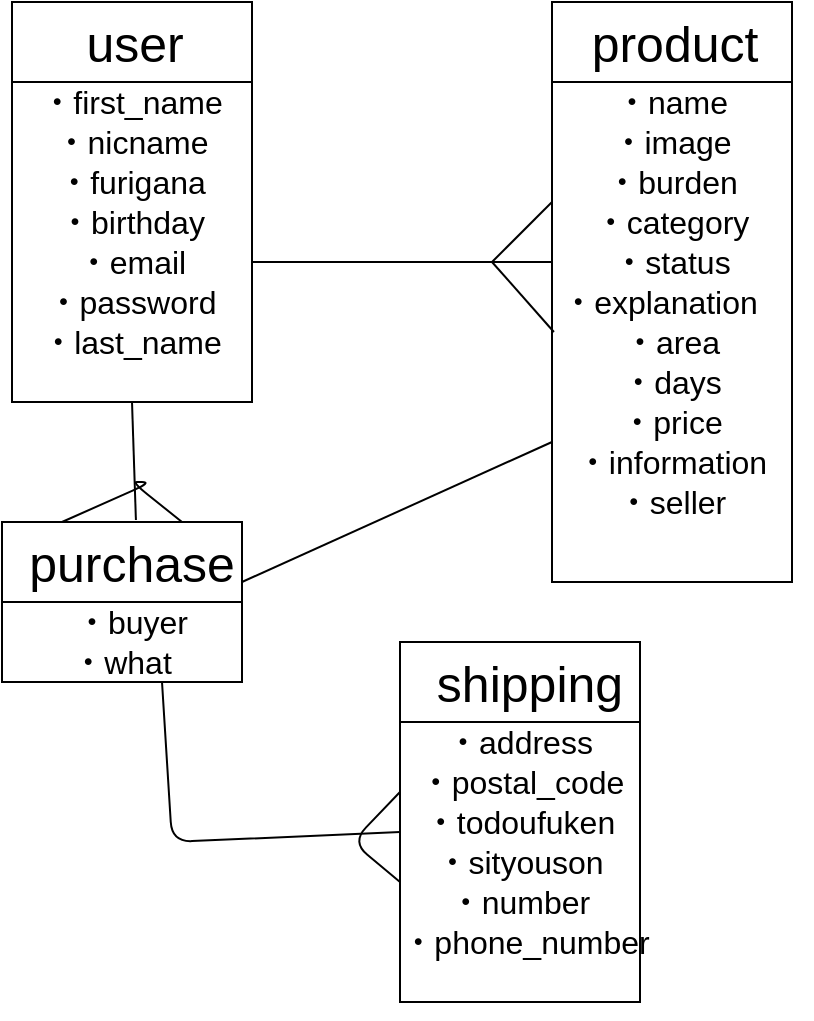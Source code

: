 <mxfile>
    <diagram id="PXDq4ERHji3AWVbzBYjK" name="ページ1">
        <mxGraphModel dx="410" dy="1367" grid="1" gridSize="10" guides="1" tooltips="1" connect="1" arrows="1" fold="1" page="1" pageScale="1" pageWidth="827" pageHeight="1169" math="0" shadow="0">
            <root>
                <mxCell id="0"/>
                <mxCell id="1" parent="0"/>
                <mxCell id="5" value="" style="rounded=0;whiteSpace=wrap;html=1;fontFamily=Helvetica;" parent="1" vertex="1">
                    <mxGeometry x="90" y="-180" width="120" height="60" as="geometry"/>
                </mxCell>
                <mxCell id="6" value="" style="rounded=0;whiteSpace=wrap;html=1;" parent="1" vertex="1">
                    <mxGeometry x="90" y="-140" width="120" height="160" as="geometry"/>
                </mxCell>
                <mxCell id="10" value="&lt;font style=&quot;font-size: 25px&quot;&gt;user&amp;nbsp;&lt;/font&gt;" style="text;html=1;strokeColor=none;fillColor=none;align=center;verticalAlign=middle;whiteSpace=wrap;rounded=0;fontFamily=Helvetica;" parent="1" vertex="1">
                    <mxGeometry x="90" y="-170" width="130" height="20" as="geometry"/>
                </mxCell>
                <mxCell id="11" value="&lt;font style=&quot;font-size: 16px&quot;&gt;・first_name&lt;/font&gt;" style="text;html=1;strokeColor=none;fillColor=none;align=center;verticalAlign=middle;whiteSpace=wrap;rounded=0;fontFamily=Helvetica;" parent="1" vertex="1">
                    <mxGeometry x="90" y="-140" width="120" height="20" as="geometry"/>
                </mxCell>
                <mxCell id="16" value="&lt;font style=&quot;font-size: 16px&quot;&gt;・birthday&lt;/font&gt;" style="text;html=1;strokeColor=none;fillColor=none;align=center;verticalAlign=middle;whiteSpace=wrap;rounded=0;fontFamily=Helvetica;" parent="1" vertex="1">
                    <mxGeometry x="90" y="-80" width="120" height="20" as="geometry"/>
                </mxCell>
                <mxCell id="17" value="&lt;font style=&quot;font-size: 16px&quot;&gt;・email&lt;br&gt;&lt;/font&gt;" style="text;html=1;strokeColor=none;fillColor=none;align=center;verticalAlign=middle;whiteSpace=wrap;rounded=0;fontFamily=Helvetica;" parent="1" vertex="1">
                    <mxGeometry x="90" y="-60" width="120" height="20" as="geometry"/>
                </mxCell>
                <mxCell id="18" value="&lt;span style=&quot;font-size: 16px&quot;&gt;・password&lt;/span&gt;" style="text;html=1;strokeColor=none;fillColor=none;align=center;verticalAlign=middle;whiteSpace=wrap;rounded=0;fontFamily=Helvetica;" parent="1" vertex="1">
                    <mxGeometry x="90" y="-40" width="120" height="20" as="geometry"/>
                </mxCell>
                <mxCell id="19" value="&lt;span style=&quot;font-size: 16px&quot;&gt;・nicname&lt;/span&gt;" style="text;html=1;strokeColor=none;fillColor=none;align=center;verticalAlign=middle;whiteSpace=wrap;rounded=0;fontFamily=Helvetica;" parent="1" vertex="1">
                    <mxGeometry x="110" y="-120" width="80" height="20" as="geometry"/>
                </mxCell>
                <mxCell id="20" value="&lt;span style=&quot;font-size: 16px&quot;&gt;・furigana&lt;/span&gt;" style="text;html=1;strokeColor=none;fillColor=none;align=center;verticalAlign=middle;whiteSpace=wrap;rounded=0;fontFamily=Helvetica;" parent="1" vertex="1">
                    <mxGeometry x="90" y="-100" width="120" height="20" as="geometry"/>
                </mxCell>
                <mxCell id="21" style="edgeStyle=orthogonalEdgeStyle;rounded=0;orthogonalLoop=1;jettySize=auto;html=1;exitX=0.5;exitY=1;exitDx=0;exitDy=0;fontFamily=Helvetica;" parent="1" source="6" target="6" edge="1">
                    <mxGeometry relative="1" as="geometry"/>
                </mxCell>
                <mxCell id="24" value="" style="rounded=0;whiteSpace=wrap;html=1;fontFamily=Helvetica;" parent="1" vertex="1">
                    <mxGeometry x="360" y="-180" width="120" height="60" as="geometry"/>
                </mxCell>
                <mxCell id="25" value="" style="rounded=0;whiteSpace=wrap;html=1;fontFamily=Helvetica;" parent="1" vertex="1">
                    <mxGeometry x="360" y="-140" width="120" height="250" as="geometry"/>
                </mxCell>
                <mxCell id="26" value="&lt;font style=&quot;font-size: 25px&quot;&gt;product&amp;nbsp;&lt;/font&gt;" style="text;html=1;strokeColor=none;fillColor=none;align=center;verticalAlign=middle;whiteSpace=wrap;rounded=0;fontFamily=Helvetica;" parent="1" vertex="1">
                    <mxGeometry x="360" y="-170" width="130" height="20" as="geometry"/>
                </mxCell>
                <mxCell id="27" value="&lt;span style=&quot;font-size: 16px&quot;&gt;・name&lt;/span&gt;" style="text;html=1;strokeColor=none;fillColor=none;align=center;verticalAlign=middle;whiteSpace=wrap;rounded=0;fontFamily=Helvetica;" parent="1" vertex="1">
                    <mxGeometry x="360" y="-140" width="120" height="20" as="geometry"/>
                </mxCell>
                <mxCell id="28" value="&lt;span style=&quot;font-size: 16px&quot;&gt;・status&lt;/span&gt;" style="text;html=1;strokeColor=none;fillColor=none;align=center;verticalAlign=middle;whiteSpace=wrap;rounded=0;fontFamily=Helvetica;" parent="1" vertex="1">
                    <mxGeometry x="360" y="-60" width="120" height="20" as="geometry"/>
                </mxCell>
                <mxCell id="29" value="&lt;span style=&quot;font-size: 16px&quot;&gt;・category&lt;/span&gt;" style="text;html=1;strokeColor=none;fillColor=none;align=center;verticalAlign=middle;whiteSpace=wrap;rounded=0;fontFamily=Helvetica;" parent="1" vertex="1">
                    <mxGeometry x="360" y="-80" width="120" height="20" as="geometry"/>
                </mxCell>
                <mxCell id="30" value="&lt;span style=&quot;font-size: 16px&quot;&gt;・burden&lt;/span&gt;" style="text;html=1;strokeColor=none;fillColor=none;align=center;verticalAlign=middle;whiteSpace=wrap;rounded=0;fontFamily=Helvetica;" parent="1" vertex="1">
                    <mxGeometry x="360" y="-100" width="120" height="20" as="geometry"/>
                </mxCell>
                <mxCell id="31" value="&lt;span style=&quot;font-size: 16px&quot;&gt;・image&lt;/span&gt;" style="text;html=1;strokeColor=none;fillColor=none;align=center;verticalAlign=middle;whiteSpace=wrap;rounded=0;fontFamily=Helvetica;" parent="1" vertex="1">
                    <mxGeometry x="360" y="-120" width="120" height="20" as="geometry"/>
                </mxCell>
                <mxCell id="34" value="&lt;span style=&quot;font-size: 16px&quot;&gt;・last_name&lt;/span&gt;" style="text;html=1;strokeColor=none;fillColor=none;align=center;verticalAlign=middle;whiteSpace=wrap;rounded=0;fontFamily=Helvetica;" parent="1" vertex="1">
                    <mxGeometry x="90" y="-20" width="120" height="20" as="geometry"/>
                </mxCell>
                <mxCell id="35" value="&lt;font style=&quot;font-size: 16px&quot;&gt;・days&lt;br&gt;&lt;/font&gt;" style="text;html=1;strokeColor=none;fillColor=none;align=center;verticalAlign=middle;whiteSpace=wrap;rounded=0;fontFamily=Helvetica;" parent="1" vertex="1">
                    <mxGeometry x="360" width="120" height="20" as="geometry"/>
                </mxCell>
                <mxCell id="36" value="&lt;font style=&quot;font-size: 16px&quot;&gt;・area&lt;br&gt;&lt;/font&gt;" style="text;html=1;strokeColor=none;fillColor=none;align=center;verticalAlign=middle;whiteSpace=wrap;rounded=0;fontFamily=Helvetica;" parent="1" vertex="1">
                    <mxGeometry x="360" y="-20" width="120" height="20" as="geometry"/>
                </mxCell>
                <mxCell id="37" value="&lt;font style=&quot;font-size: 16px&quot;&gt;・explanation&lt;br&gt;&lt;/font&gt;" style="text;html=1;strokeColor=none;fillColor=none;align=center;verticalAlign=middle;whiteSpace=wrap;rounded=0;fontFamily=Helvetica;" parent="1" vertex="1">
                    <mxGeometry x="354" y="-40" width="120" height="20" as="geometry"/>
                </mxCell>
                <mxCell id="38" value="&lt;font style=&quot;font-size: 16px&quot;&gt;・seller&lt;br&gt;&lt;/font&gt;" style="text;html=1;strokeColor=none;fillColor=none;align=center;verticalAlign=middle;whiteSpace=wrap;rounded=0;fontFamily=Helvetica;" parent="1" vertex="1">
                    <mxGeometry x="360" y="60" width="120" height="20" as="geometry"/>
                </mxCell>
                <mxCell id="39" value="&lt;font style=&quot;font-size: 16px&quot;&gt;・information&lt;br&gt;&lt;/font&gt;" style="text;html=1;strokeColor=none;fillColor=none;align=center;verticalAlign=middle;whiteSpace=wrap;rounded=0;fontFamily=Helvetica;" parent="1" vertex="1">
                    <mxGeometry x="360" y="40" width="120" height="20" as="geometry"/>
                </mxCell>
                <mxCell id="40" value="&lt;font style=&quot;font-size: 16px&quot;&gt;・price&lt;br&gt;&lt;/font&gt;" style="text;html=1;strokeColor=none;fillColor=none;align=center;verticalAlign=middle;whiteSpace=wrap;rounded=0;fontFamily=Helvetica;" parent="1" vertex="1">
                    <mxGeometry x="360" y="20" width="120" height="20" as="geometry"/>
                </mxCell>
                <mxCell id="42" value="" style="rounded=0;whiteSpace=wrap;html=1;fontFamily=Helvetica;" parent="1" vertex="1">
                    <mxGeometry x="85" y="80" width="120" height="60" as="geometry"/>
                </mxCell>
                <mxCell id="43" value="" style="rounded=0;whiteSpace=wrap;html=1;" parent="1" vertex="1">
                    <mxGeometry x="85" y="120" width="120" height="40" as="geometry"/>
                </mxCell>
                <mxCell id="44" value="&lt;span style=&quot;font-size: 25px&quot;&gt;purchase&lt;/span&gt;" style="text;html=1;strokeColor=none;fillColor=none;align=center;verticalAlign=middle;whiteSpace=wrap;rounded=0;fontFamily=Helvetica;" parent="1" vertex="1">
                    <mxGeometry x="85" y="90" width="130" height="20" as="geometry"/>
                </mxCell>
                <mxCell id="45" value="&lt;span style=&quot;font-size: 16px&quot;&gt;・buyer&lt;/span&gt;" style="text;html=1;strokeColor=none;fillColor=none;align=center;verticalAlign=middle;whiteSpace=wrap;rounded=0;fontFamily=Helvetica;" parent="1" vertex="1">
                    <mxGeometry x="90" y="120" width="120" height="20" as="geometry"/>
                </mxCell>
                <mxCell id="49" value="&lt;span style=&quot;font-size: 16px&quot;&gt;・what&lt;/span&gt;" style="text;html=1;strokeColor=none;fillColor=none;align=center;verticalAlign=middle;whiteSpace=wrap;rounded=0;fontFamily=Helvetica;" parent="1" vertex="1">
                    <mxGeometry x="105" y="140" width="80" height="20" as="geometry"/>
                </mxCell>
                <mxCell id="51" style="edgeStyle=orthogonalEdgeStyle;rounded=0;orthogonalLoop=1;jettySize=auto;html=1;exitX=0.5;exitY=1;exitDx=0;exitDy=0;fontFamily=Helvetica;" parent="1" source="43" target="43" edge="1">
                    <mxGeometry relative="1" as="geometry"/>
                </mxCell>
                <mxCell id="53" value="" style="rounded=0;whiteSpace=wrap;html=1;fontFamily=Helvetica;" parent="1" vertex="1">
                    <mxGeometry x="284" y="140" width="120" height="60" as="geometry"/>
                </mxCell>
                <mxCell id="54" value="" style="rounded=0;whiteSpace=wrap;html=1;" parent="1" vertex="1">
                    <mxGeometry x="284" y="180" width="120" height="140" as="geometry"/>
                </mxCell>
                <mxCell id="55" value="&lt;span style=&quot;font-size: 25px&quot;&gt;shipping&lt;/span&gt;" style="text;html=1;strokeColor=none;fillColor=none;align=center;verticalAlign=middle;whiteSpace=wrap;rounded=0;fontFamily=Helvetica;" parent="1" vertex="1">
                    <mxGeometry x="284" y="150" width="130" height="20" as="geometry"/>
                </mxCell>
                <mxCell id="56" value="&lt;span style=&quot;font-size: 16px&quot;&gt;・address&lt;/span&gt;" style="text;html=1;strokeColor=none;fillColor=none;align=center;verticalAlign=middle;whiteSpace=wrap;rounded=0;fontFamily=Helvetica;" parent="1" vertex="1">
                    <mxGeometry x="284" y="180" width="120" height="20" as="geometry"/>
                </mxCell>
                <mxCell id="57" value="&lt;font style=&quot;font-size: 16px&quot;&gt;・sityouson&lt;/font&gt;" style="text;html=1;strokeColor=none;fillColor=none;align=center;verticalAlign=middle;whiteSpace=wrap;rounded=0;fontFamily=Helvetica;" parent="1" vertex="1">
                    <mxGeometry x="284" y="240" width="120" height="20" as="geometry"/>
                </mxCell>
                <mxCell id="58" value="&lt;font style=&quot;font-size: 16px&quot;&gt;・number&lt;br&gt;&lt;/font&gt;" style="text;html=1;strokeColor=none;fillColor=none;align=center;verticalAlign=middle;whiteSpace=wrap;rounded=0;fontFamily=Helvetica;" parent="1" vertex="1">
                    <mxGeometry x="284" y="260" width="120" height="20" as="geometry"/>
                </mxCell>
                <mxCell id="59" value="&lt;span style=&quot;font-size: 16px&quot;&gt;・phone_number&lt;/span&gt;" style="text;html=1;strokeColor=none;fillColor=none;align=center;verticalAlign=middle;whiteSpace=wrap;rounded=0;fontFamily=Helvetica;" parent="1" vertex="1">
                    <mxGeometry x="284" y="280" width="126" height="20" as="geometry"/>
                </mxCell>
                <mxCell id="60" value="&lt;span style=&quot;font-size: 16px&quot;&gt;・postal_code&lt;/span&gt;" style="text;html=1;strokeColor=none;fillColor=none;align=center;verticalAlign=middle;whiteSpace=wrap;rounded=0;fontFamily=Helvetica;" parent="1" vertex="1">
                    <mxGeometry x="290" y="200" width="110" height="20" as="geometry"/>
                </mxCell>
                <mxCell id="61" value="&lt;span style=&quot;font-size: 16px&quot;&gt;・todoufuken&lt;/span&gt;" style="text;html=1;strokeColor=none;fillColor=none;align=center;verticalAlign=middle;whiteSpace=wrap;rounded=0;fontFamily=Helvetica;" parent="1" vertex="1">
                    <mxGeometry x="284" y="220" width="120" height="20" as="geometry"/>
                </mxCell>
                <mxCell id="62" style="edgeStyle=orthogonalEdgeStyle;rounded=0;orthogonalLoop=1;jettySize=auto;html=1;exitX=0.5;exitY=1;exitDx=0;exitDy=0;fontFamily=Helvetica;" parent="1" source="54" target="54" edge="1">
                    <mxGeometry relative="1" as="geometry"/>
                </mxCell>
                <mxCell id="67" value="" style="endArrow=none;html=1;fontFamily=Helvetica;entryX=0;entryY=0.5;entryDx=0;entryDy=0;exitX=1;exitY=0.5;exitDx=0;exitDy=0;" parent="1" source="17" target="28" edge="1">
                    <mxGeometry width="50" height="50" relative="1" as="geometry">
                        <mxPoint x="240" y="90" as="sourcePoint"/>
                        <mxPoint x="290" y="40" as="targetPoint"/>
                    </mxGeometry>
                </mxCell>
                <mxCell id="68" value="" style="endArrow=none;html=1;fontFamily=Helvetica;entryX=0;entryY=1;entryDx=0;entryDy=0;" parent="1" target="30" edge="1">
                    <mxGeometry width="50" height="50" relative="1" as="geometry">
                        <mxPoint x="330" y="-50" as="sourcePoint"/>
                        <mxPoint x="370" y="-40" as="targetPoint"/>
                    </mxGeometry>
                </mxCell>
                <mxCell id="69" value="" style="endArrow=none;html=1;fontFamily=Helvetica;entryX=0;entryY=1;entryDx=0;entryDy=0;exitX=0.058;exitY=1.25;exitDx=0;exitDy=0;exitPerimeter=0;" parent="1" source="37" edge="1">
                    <mxGeometry width="50" height="50" relative="1" as="geometry">
                        <mxPoint x="280" y="110" as="sourcePoint"/>
                        <mxPoint x="330" y="-50" as="targetPoint"/>
                    </mxGeometry>
                </mxCell>
                <mxCell id="73" value="" style="endArrow=none;html=1;fontFamily=Helvetica;entryX=0.5;entryY=1;entryDx=0;entryDy=0;exitX=0.558;exitY=-0.017;exitDx=0;exitDy=0;exitPerimeter=0;" parent="1" source="42" target="6" edge="1">
                    <mxGeometry width="50" height="50" relative="1" as="geometry">
                        <mxPoint x="240" y="90" as="sourcePoint"/>
                        <mxPoint x="290" y="40" as="targetPoint"/>
                    </mxGeometry>
                </mxCell>
                <mxCell id="74" value="" style="endArrow=none;html=1;fontFamily=Helvetica;exitX=0.25;exitY=0;exitDx=0;exitDy=0;entryX=0.75;entryY=0;entryDx=0;entryDy=0;" parent="1" source="42" target="42" edge="1">
                    <mxGeometry width="50" height="50" relative="1" as="geometry">
                        <mxPoint x="120" y="70" as="sourcePoint"/>
                        <mxPoint x="290" y="40" as="targetPoint"/>
                        <Array as="points">
                            <mxPoint x="160" y="60"/>
                            <mxPoint x="150" y="60"/>
                        </Array>
                    </mxGeometry>
                </mxCell>
                <mxCell id="75" value="" style="endArrow=none;html=1;fontFamily=Helvetica;entryX=0;entryY=1;entryDx=0;entryDy=0;" parent="1" target="40" edge="1">
                    <mxGeometry width="50" height="50" relative="1" as="geometry">
                        <mxPoint x="205" y="110" as="sourcePoint"/>
                        <mxPoint x="255" y="60" as="targetPoint"/>
                    </mxGeometry>
                </mxCell>
                <mxCell id="76" value="" style="endArrow=none;html=1;fontFamily=Helvetica;exitX=0.75;exitY=1;exitDx=0;exitDy=0;entryX=0;entryY=0.75;entryDx=0;entryDy=0;" parent="1" source="49" target="61" edge="1">
                    <mxGeometry width="50" height="50" relative="1" as="geometry">
                        <mxPoint x="240" y="90" as="sourcePoint"/>
                        <mxPoint x="290" y="40" as="targetPoint"/>
                        <Array as="points">
                            <mxPoint x="170" y="240"/>
                        </Array>
                    </mxGeometry>
                </mxCell>
                <mxCell id="77" value="" style="endArrow=none;html=1;fontFamily=Helvetica;entryX=0;entryY=0;entryDx=0;entryDy=0;exitX=0;exitY=0.25;exitDx=0;exitDy=0;" parent="1" source="54" target="58" edge="1">
                    <mxGeometry width="50" height="50" relative="1" as="geometry">
                        <mxPoint x="280" y="200" as="sourcePoint"/>
                        <mxPoint x="290" y="40" as="targetPoint"/>
                        <Array as="points">
                            <mxPoint x="260" y="240"/>
                        </Array>
                    </mxGeometry>
                </mxCell>
            </root>
        </mxGraphModel>
    </diagram>
</mxfile>